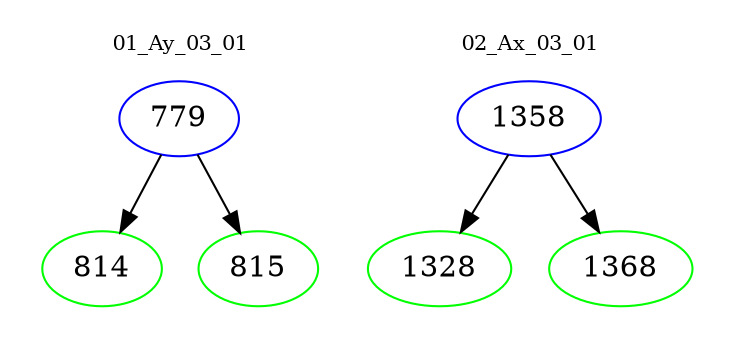 digraph{
subgraph cluster_0 {
color = white
label = "01_Ay_03_01";
fontsize=10;
T0_779 [label="779", color="blue"]
T0_779 -> T0_814 [color="black"]
T0_814 [label="814", color="green"]
T0_779 -> T0_815 [color="black"]
T0_815 [label="815", color="green"]
}
subgraph cluster_1 {
color = white
label = "02_Ax_03_01";
fontsize=10;
T1_1358 [label="1358", color="blue"]
T1_1358 -> T1_1328 [color="black"]
T1_1328 [label="1328", color="green"]
T1_1358 -> T1_1368 [color="black"]
T1_1368 [label="1368", color="green"]
}
}
